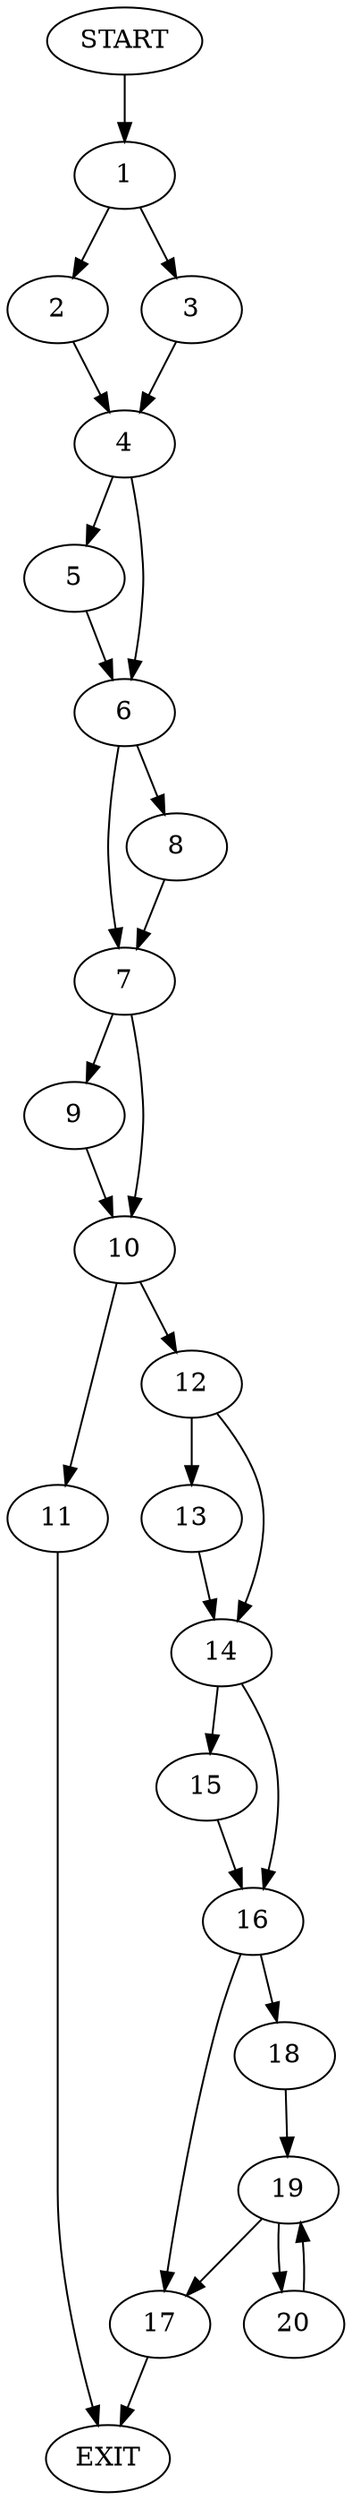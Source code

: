 digraph {
0 [label="START"]
21 [label="EXIT"]
0 -> 1
1 -> 2
1 -> 3
2 -> 4
3 -> 4
4 -> 5
4 -> 6
5 -> 6
6 -> 7
6 -> 8
8 -> 7
7 -> 9
7 -> 10
9 -> 10
10 -> 11
10 -> 12
11 -> 21
12 -> 13
12 -> 14
13 -> 14
14 -> 15
14 -> 16
16 -> 17
16 -> 18
15 -> 16
17 -> 21
18 -> 19
19 -> 17
19 -> 20
20 -> 19
}
